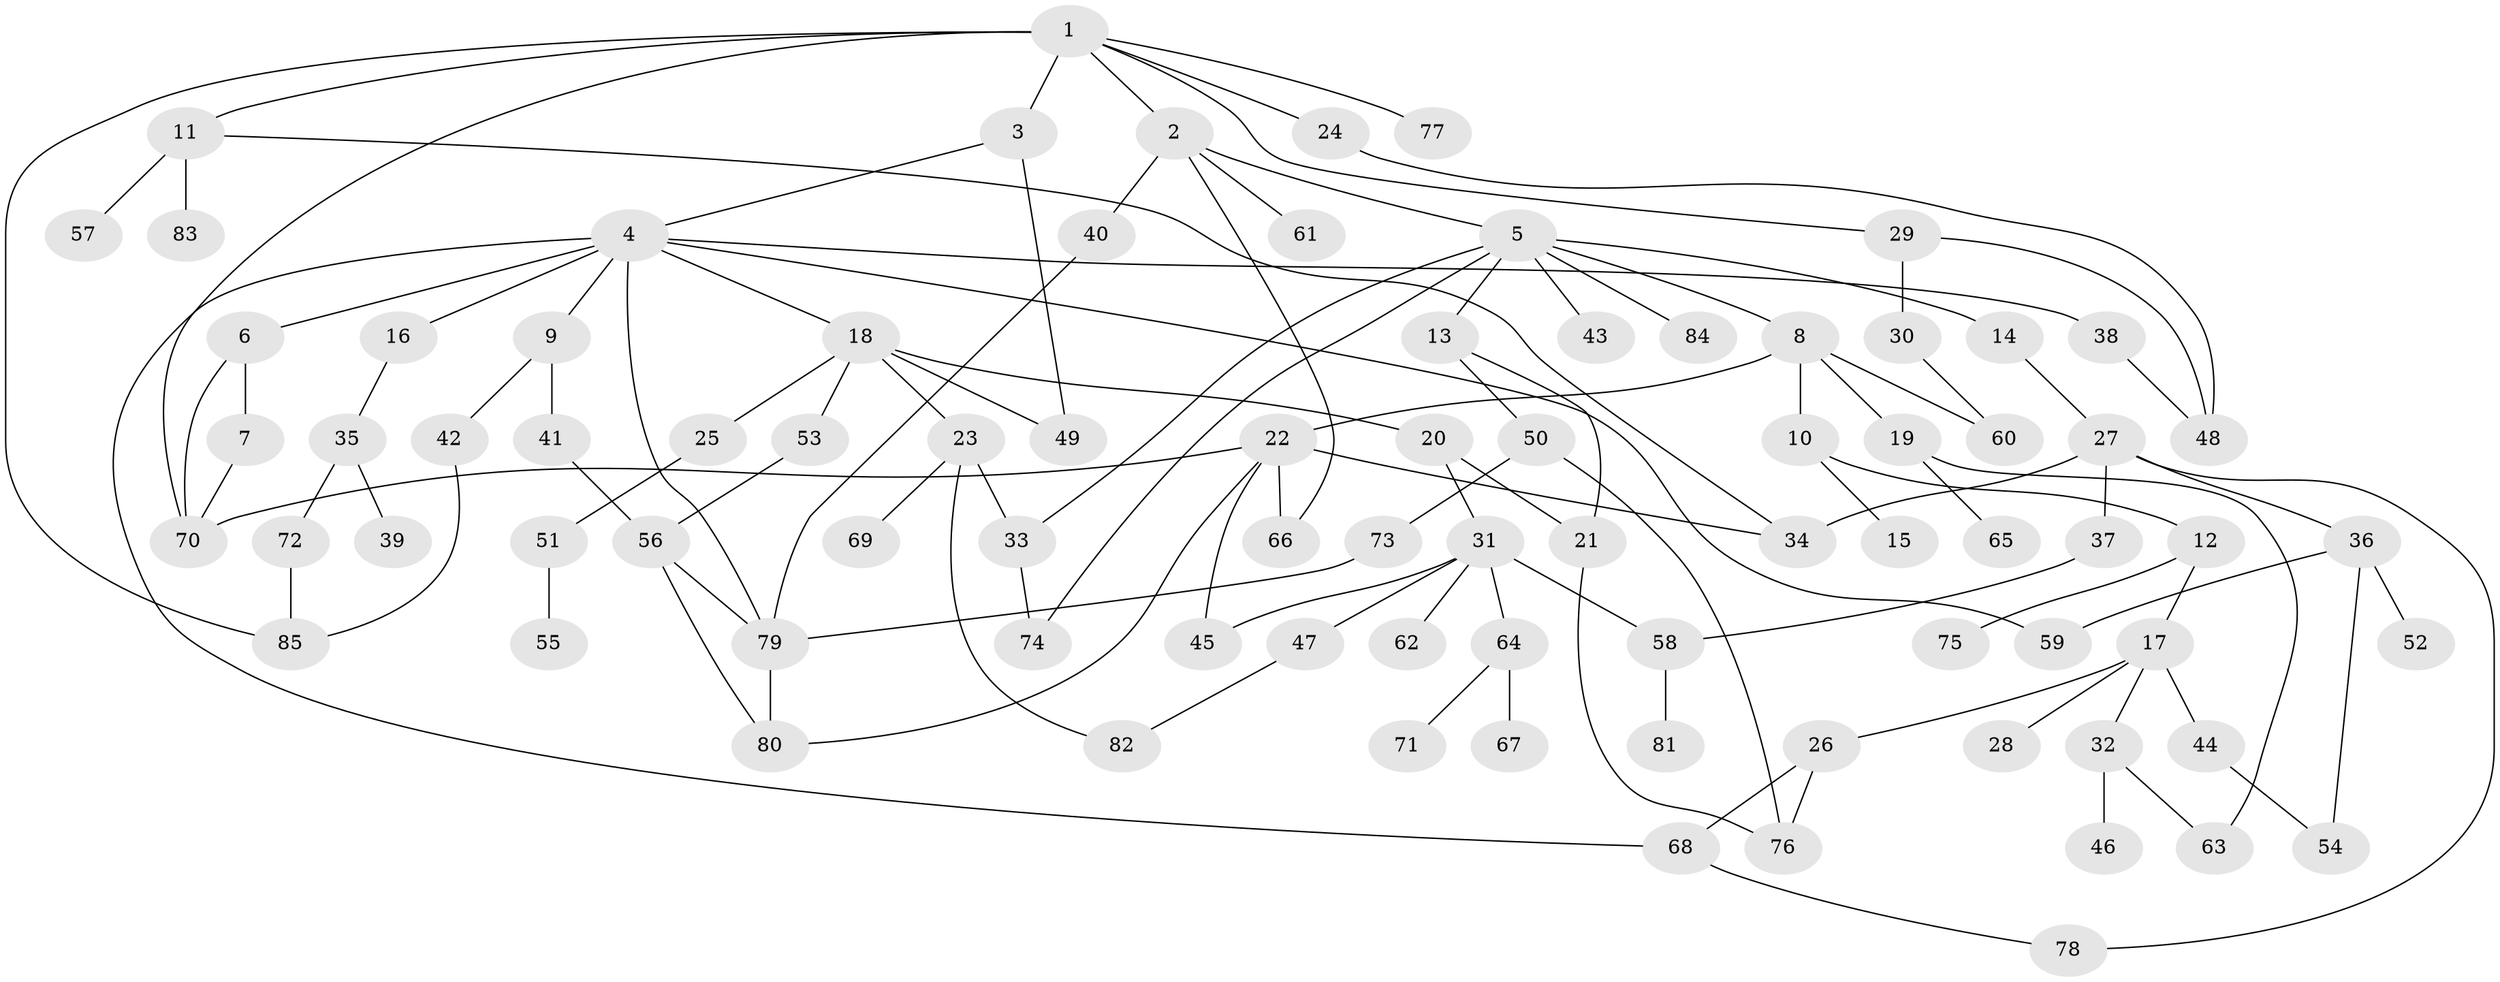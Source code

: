 // Generated by graph-tools (version 1.1) at 2025/25/03/09/25 03:25:32]
// undirected, 85 vertices, 115 edges
graph export_dot {
graph [start="1"]
  node [color=gray90,style=filled];
  1;
  2;
  3;
  4;
  5;
  6;
  7;
  8;
  9;
  10;
  11;
  12;
  13;
  14;
  15;
  16;
  17;
  18;
  19;
  20;
  21;
  22;
  23;
  24;
  25;
  26;
  27;
  28;
  29;
  30;
  31;
  32;
  33;
  34;
  35;
  36;
  37;
  38;
  39;
  40;
  41;
  42;
  43;
  44;
  45;
  46;
  47;
  48;
  49;
  50;
  51;
  52;
  53;
  54;
  55;
  56;
  57;
  58;
  59;
  60;
  61;
  62;
  63;
  64;
  65;
  66;
  67;
  68;
  69;
  70;
  71;
  72;
  73;
  74;
  75;
  76;
  77;
  78;
  79;
  80;
  81;
  82;
  83;
  84;
  85;
  1 -- 2;
  1 -- 3;
  1 -- 11;
  1 -- 24;
  1 -- 29;
  1 -- 77;
  1 -- 70;
  1 -- 85;
  2 -- 5;
  2 -- 40;
  2 -- 61;
  2 -- 66;
  3 -- 4;
  3 -- 49;
  4 -- 6;
  4 -- 9;
  4 -- 16;
  4 -- 18;
  4 -- 38;
  4 -- 59;
  4 -- 68;
  4 -- 79;
  5 -- 8;
  5 -- 13;
  5 -- 14;
  5 -- 33;
  5 -- 43;
  5 -- 84;
  5 -- 74;
  6 -- 7;
  6 -- 70;
  7 -- 70;
  8 -- 10;
  8 -- 19;
  8 -- 22;
  8 -- 60;
  9 -- 41;
  9 -- 42;
  10 -- 12;
  10 -- 15;
  11 -- 57;
  11 -- 83;
  11 -- 34;
  12 -- 17;
  12 -- 75;
  13 -- 50;
  13 -- 21;
  14 -- 27;
  16 -- 35;
  17 -- 26;
  17 -- 28;
  17 -- 32;
  17 -- 44;
  18 -- 20;
  18 -- 23;
  18 -- 25;
  18 -- 49;
  18 -- 53;
  19 -- 63;
  19 -- 65;
  20 -- 21;
  20 -- 31;
  21 -- 76;
  22 -- 70;
  22 -- 80;
  22 -- 66;
  22 -- 45;
  22 -- 34;
  23 -- 69;
  23 -- 33;
  23 -- 82;
  24 -- 48;
  25 -- 51;
  26 -- 76;
  26 -- 68;
  27 -- 34;
  27 -- 36;
  27 -- 37;
  27 -- 78;
  29 -- 30;
  29 -- 48;
  30 -- 60;
  31 -- 45;
  31 -- 47;
  31 -- 58;
  31 -- 62;
  31 -- 64;
  32 -- 46;
  32 -- 63;
  33 -- 74;
  35 -- 39;
  35 -- 72;
  36 -- 52;
  36 -- 54;
  36 -- 59;
  37 -- 58;
  38 -- 48;
  40 -- 79;
  41 -- 56;
  42 -- 85;
  44 -- 54;
  47 -- 82;
  50 -- 73;
  50 -- 76;
  51 -- 55;
  53 -- 56;
  56 -- 79;
  56 -- 80;
  58 -- 81;
  64 -- 67;
  64 -- 71;
  68 -- 78;
  72 -- 85;
  73 -- 79;
  79 -- 80;
}
